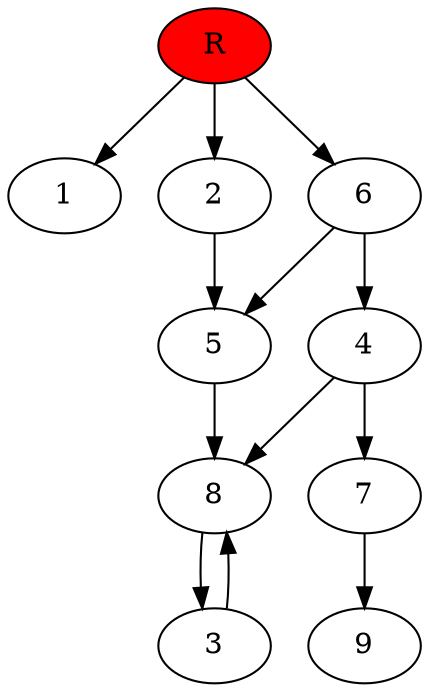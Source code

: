 digraph prb71715 {
	1
	2
	3
	4
	5
	6
	7
	8
	R [fillcolor="#ff0000" style=filled]
	2 -> 5
	3 -> 8
	4 -> 7
	4 -> 8
	5 -> 8
	6 -> 4
	6 -> 5
	7 -> 9
	8 -> 3
	R -> 1
	R -> 2
	R -> 6
}

